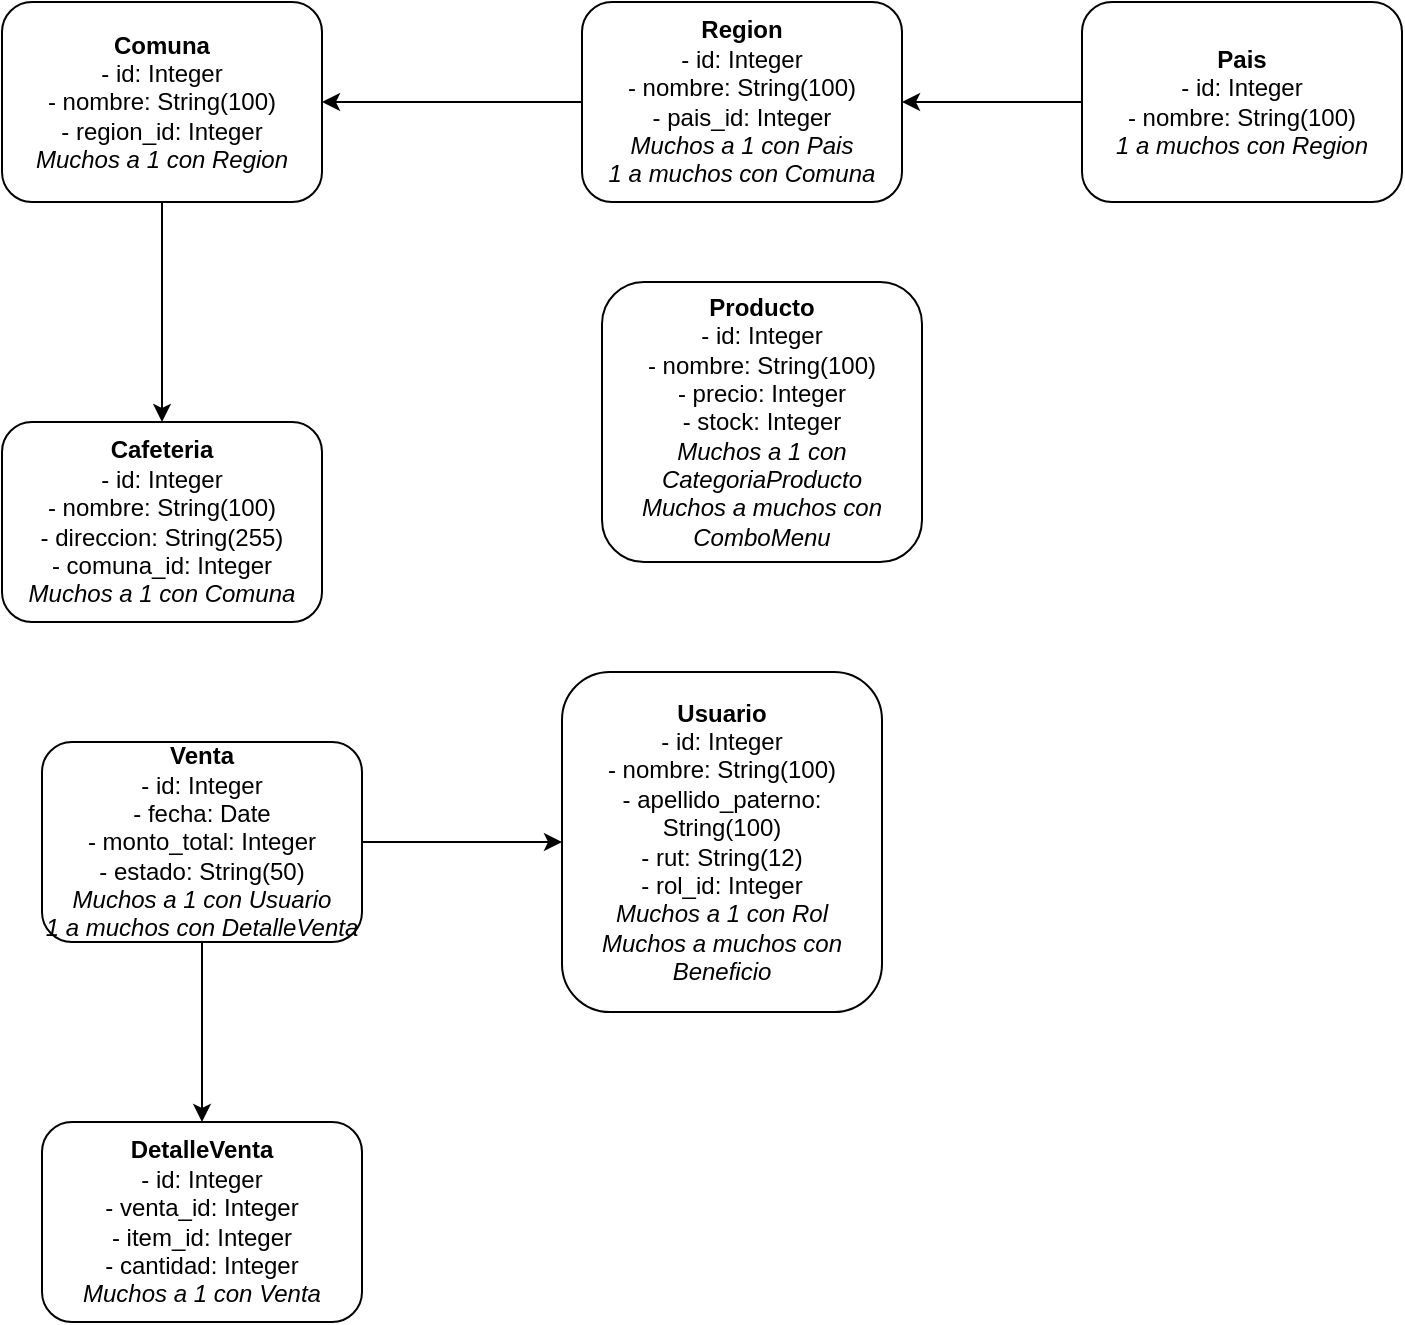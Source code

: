 <mxfile version="24.7.12">
  <diagram name="ClassDiagram" id="0">
    <mxGraphModel dx="1365" dy="741" grid="1" gridSize="10" guides="1" tooltips="1" connect="1" arrows="1" fold="1" page="1" pageScale="1" pageWidth="827" pageHeight="1169" math="0" shadow="0">
      <root>
        <mxCell id="0" />
        <mxCell id="1" parent="0" />
        <mxCell id="Pais" value="&lt;b&gt;Pais&lt;/b&gt;&lt;br&gt;- id: Integer&lt;br&gt;- nombre: String(100)&lt;br&gt;&lt;i&gt;1 a muchos con Region&lt;/i&gt;&lt;br&gt;" style="rounded=1;whiteSpace=wrap;html=1;" parent="1" vertex="1">
          <mxGeometry x="640" y="60" width="160" height="100" as="geometry" />
        </mxCell>
        <mxCell id="Region" value="&lt;b&gt;Region&lt;/b&gt;&lt;br&gt;- id: Integer&lt;br&gt;- nombre: String(100)&lt;br&gt;- pais_id: Integer&lt;br&gt;&lt;i&gt;Muchos a 1 con Pais&lt;/i&gt;&lt;br&gt;&lt;i&gt;1 a muchos con Comuna&lt;/i&gt;&lt;br&gt;" style="rounded=1;whiteSpace=wrap;html=1;" parent="1" vertex="1">
          <mxGeometry x="390" y="60" width="160" height="100" as="geometry" />
        </mxCell>
        <mxCell id="Comuna" value="&lt;b&gt;Comuna&lt;/b&gt;&lt;br&gt;- id: Integer&lt;br&gt;- nombre: String(100)&lt;br&gt;- region_id: Integer&lt;br&gt;&lt;i&gt;Muchos a 1 con Region&lt;/i&gt;&lt;br&gt;" style="rounded=1;whiteSpace=wrap;html=1;" parent="1" vertex="1">
          <mxGeometry x="100" y="60" width="160" height="100" as="geometry" />
        </mxCell>
        <mxCell id="Cafeteria" value="&lt;b&gt;Cafeteria&lt;/b&gt;&lt;br&gt;- id: Integer&lt;br&gt;- nombre: String(100)&lt;br&gt;- direccion: String(255)&lt;br&gt;- comuna_id: Integer&lt;br&gt;&lt;i&gt;Muchos a 1 con Comuna&lt;/i&gt;&lt;br&gt;" style="rounded=1;whiteSpace=wrap;html=1;" parent="1" vertex="1">
          <mxGeometry x="100" y="270" width="160" height="100" as="geometry" />
        </mxCell>
        <mxCell id="Usuario" value="&lt;b&gt;Usuario&lt;/b&gt;&lt;br&gt;- id: Integer&lt;br&gt;- nombre: String(100)&lt;br&gt;- apellido_paterno: String(100)&lt;br&gt;- rut: String(12)&lt;br&gt;- rol_id: Integer&lt;br&gt;&lt;i&gt;Muchos a 1 con Rol&lt;/i&gt;&lt;br&gt;&lt;i&gt;Muchos a muchos con Beneficio&lt;/i&gt;&lt;br&gt;" style="rounded=1;whiteSpace=wrap;html=1;" parent="1" vertex="1">
          <mxGeometry x="380" y="395" width="160" height="170" as="geometry" />
        </mxCell>
        <mxCell id="Producto" value="&lt;b&gt;Producto&lt;/b&gt;&lt;br&gt;- id: Integer&lt;br&gt;- nombre: String(100)&lt;br&gt;- precio: Integer&lt;br&gt;- stock: Integer&lt;br&gt;&lt;i&gt;Muchos a 1 con CategoriaProducto&lt;/i&gt;&lt;br&gt;&lt;i&gt;Muchos a muchos con ComboMenu&lt;/i&gt;&lt;br&gt;" style="rounded=1;whiteSpace=wrap;html=1;" parent="1" vertex="1">
          <mxGeometry x="400" y="200" width="160" height="140" as="geometry" />
        </mxCell>
        <mxCell id="Venta" value="&lt;b&gt;Venta&lt;/b&gt;&lt;br&gt;- id: Integer&lt;br&gt;- fecha: Date&lt;br&gt;- monto_total: Integer&lt;br&gt;- estado: String(50)&lt;br&gt;&lt;i&gt;Muchos a 1 con Usuario&lt;/i&gt;&lt;br&gt;&lt;i&gt;1 a muchos con DetalleVenta&lt;/i&gt;&lt;br&gt;" style="rounded=1;whiteSpace=wrap;html=1;" parent="1" vertex="1">
          <mxGeometry x="120" y="430" width="160" height="100" as="geometry" />
        </mxCell>
        <mxCell id="DetalleVenta" value="&lt;b&gt;DetalleVenta&lt;/b&gt;&lt;br&gt;- id: Integer&lt;br&gt;- venta_id: Integer&lt;br&gt;- item_id: Integer&lt;br&gt;- cantidad: Integer&lt;br&gt;&lt;i&gt;Muchos a 1 con Venta&lt;/i&gt;&lt;br&gt;" style="rounded=1;whiteSpace=wrap;html=1;" parent="1" vertex="1">
          <mxGeometry x="120" y="620" width="160" height="100" as="geometry" />
        </mxCell>
        <mxCell id="Pais-Region" style="edgeStyle=orthogonalEdgeStyle;rounded=0;orthogonalLoop=1;" parent="1" source="Pais" target="Region" edge="1">
          <mxGeometry relative="1" as="geometry" />
        </mxCell>
        <mxCell id="Region-Comuna" style="edgeStyle=orthogonalEdgeStyle;rounded=0;orthogonalLoop=1;" parent="1" source="Region" target="Comuna" edge="1">
          <mxGeometry relative="1" as="geometry" />
        </mxCell>
        <mxCell id="Comuna-Cafeteria" style="edgeStyle=orthogonalEdgeStyle;rounded=0;orthogonalLoop=1;" parent="1" source="Comuna" target="Cafeteria" edge="1">
          <mxGeometry relative="1" as="geometry" />
        </mxCell>
        <mxCell id="Usuario-Rol" style="edgeStyle=orthogonalEdgeStyle;rounded=0;orthogonalLoop=1;" parent="1" source="Usuario" edge="1">
          <mxGeometry relative="1" as="geometry" />
        </mxCell>
        <mxCell id="Usuario-Beneficio" style="edgeStyle=orthogonalEdgeStyle;rounded=0;orthogonalLoop=1;" parent="1" source="Usuario" edge="1">
          <mxGeometry relative="1" as="geometry" />
        </mxCell>
        <mxCell id="Producto-CategoriaProducto" style="edgeStyle=orthogonalEdgeStyle;rounded=0;orthogonalLoop=1;" parent="1" source="Producto" edge="1">
          <mxGeometry relative="1" as="geometry" />
        </mxCell>
        <mxCell id="Producto-ComboMenu" style="edgeStyle=orthogonalEdgeStyle;rounded=0;orthogonalLoop=1;" parent="1" source="Producto" edge="1">
          <mxGeometry relative="1" as="geometry" />
        </mxCell>
        <mxCell id="Venta-Usuario" style="edgeStyle=orthogonalEdgeStyle;rounded=0;orthogonalLoop=1;" parent="1" source="Venta" target="Usuario" edge="1">
          <mxGeometry relative="1" as="geometry" />
        </mxCell>
        <mxCell id="Venta-DetalleVenta" style="edgeStyle=orthogonalEdgeStyle;rounded=0;orthogonalLoop=1;" parent="1" source="Venta" target="DetalleVenta" edge="1">
          <mxGeometry relative="1" as="geometry" />
        </mxCell>
      </root>
    </mxGraphModel>
  </diagram>
</mxfile>

